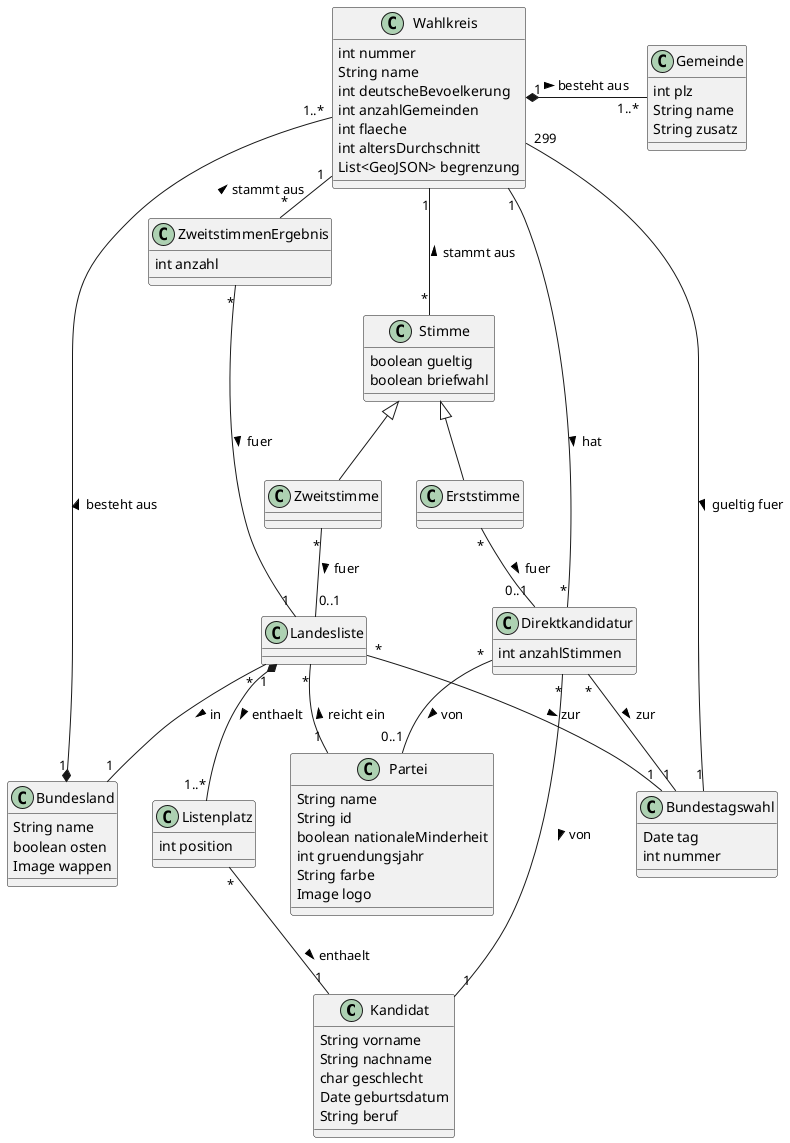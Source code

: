@startuml
class Kandidat {
    String vorname
    String nachname
    char geschlecht
    Date geburtsdatum
    String beruf
}

class Bundesland {
    String name
    boolean osten
    Image wappen
}

class Partei {
    String name
    String id
    boolean nationaleMinderheit
    int gruendungsjahr
    String farbe
    Image logo
}

class Bundestagswahl{
   Date tag
   int nummer
}

class Landesliste {
}

class Listenplatz {
    int position
}

class Wahlkreis {
    int nummer
    String name
    int deutscheBevoelkerung
    int anzahlGemeinden
    int flaeche
    int altersDurchschnitt
    List<GeoJSON> begrenzung
}

class Gemeinde {
    int plz
    String name
    String zusatz
}

class ZweitstimmenErgebnis {
    int anzahl
}

class Stimme {
    boolean gueltig
    boolean briefwahl
}

class Zweitstimme extends Stimme {
}

class Erststimme extends Stimme {
}

class Direktkandidatur {
    int anzahlStimmen
}

Landesliste "*" -- "1" Bundesland : in >
Landesliste "*" -- "1" Partei : < reicht ein
Landesliste "*" -- "1" Bundestagswahl: zur >

Landesliste "1" *-- "1..*" Listenplatz : enthaelt >
Listenplatz "*" -- "1" Kandidat : enthaelt >

Wahlkreis "1..*" --* "1" Bundesland : besteht aus <
Wahlkreis "1" *-right- "1..*" Gemeinde : besteht aus >
Wahlkreis "299" -- "1" Bundestagswahl: gueltig fuer >

Direktkandidatur "*" -- "1" Kandidat : von >
Direktkandidatur "*" -- "1" Wahlkreis : < hat
Direktkandidatur "*" -- "0..1" Partei : von >
Direktkandidatur "*" -- "1" Bundestagswahl: zur >

Erststimme "*" -- "0..1" Direktkandidatur : fuer >
Zweitstimme "*" -- "0..1" Landesliste : fuer >
Stimme "*" -up- "1" Wahlkreis : stammt aus >
ZweitstimmenErgebnis "*" -left- "1" Wahlkreis : stammt aus >
ZweitstimmenErgebnis "*" -- "1" Landesliste : fuer >
@enduml
